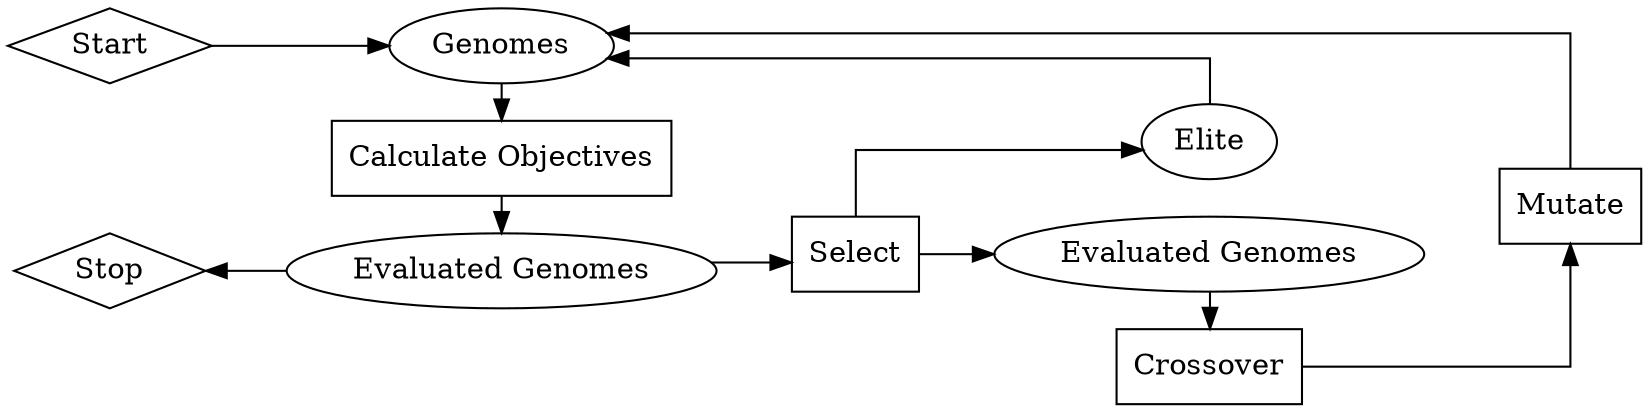 digraph G {

    graph [splines=ortho]
    rankdir = LR;

    Start [shape=diamond];
    Select [shape=rect];
    Crossover [shape=rect];
    Mutate [shape=rect];
    Stop [shape=diamond];
    Genomes [label="Genomes"];
    Elite;
    Objective [label="Calculate Objectives", shape=rect];
    Evaluated1 [label="Evaluated Genomes"];
    Evaluated2 [label="Evaluated Genomes"];

    {rank = same; Start; Stop}
    {rank = same; Genomes; Objective; Evaluated1}
    {rank = same; Crossover; Evaluated2}

    Start -> Genomes;
    Genomes -> Objective;
    Objective -> Evaluated1;
    Evaluated1 -> Stop;
    Evaluated1 -> Select;
    Select -> Elite;
    Select -> Evaluated2;
    Elite -> Genomes;
    Evaluated2 -> Crossover;
    Crossover -> Mutate;
    Mutate -> Genomes;

}